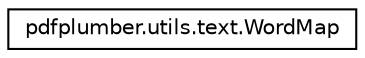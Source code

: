 digraph "Graphical Class Hierarchy"
{
 // LATEX_PDF_SIZE
  edge [fontname="Helvetica",fontsize="10",labelfontname="Helvetica",labelfontsize="10"];
  node [fontname="Helvetica",fontsize="10",shape=record];
  rankdir="LR";
  Node0 [label="pdfplumber.utils.text.WordMap",height=0.2,width=0.4,color="black", fillcolor="white", style="filled",URL="$classpdfplumber_1_1utils_1_1text_1_1WordMap.html",tooltip=" "];
}
